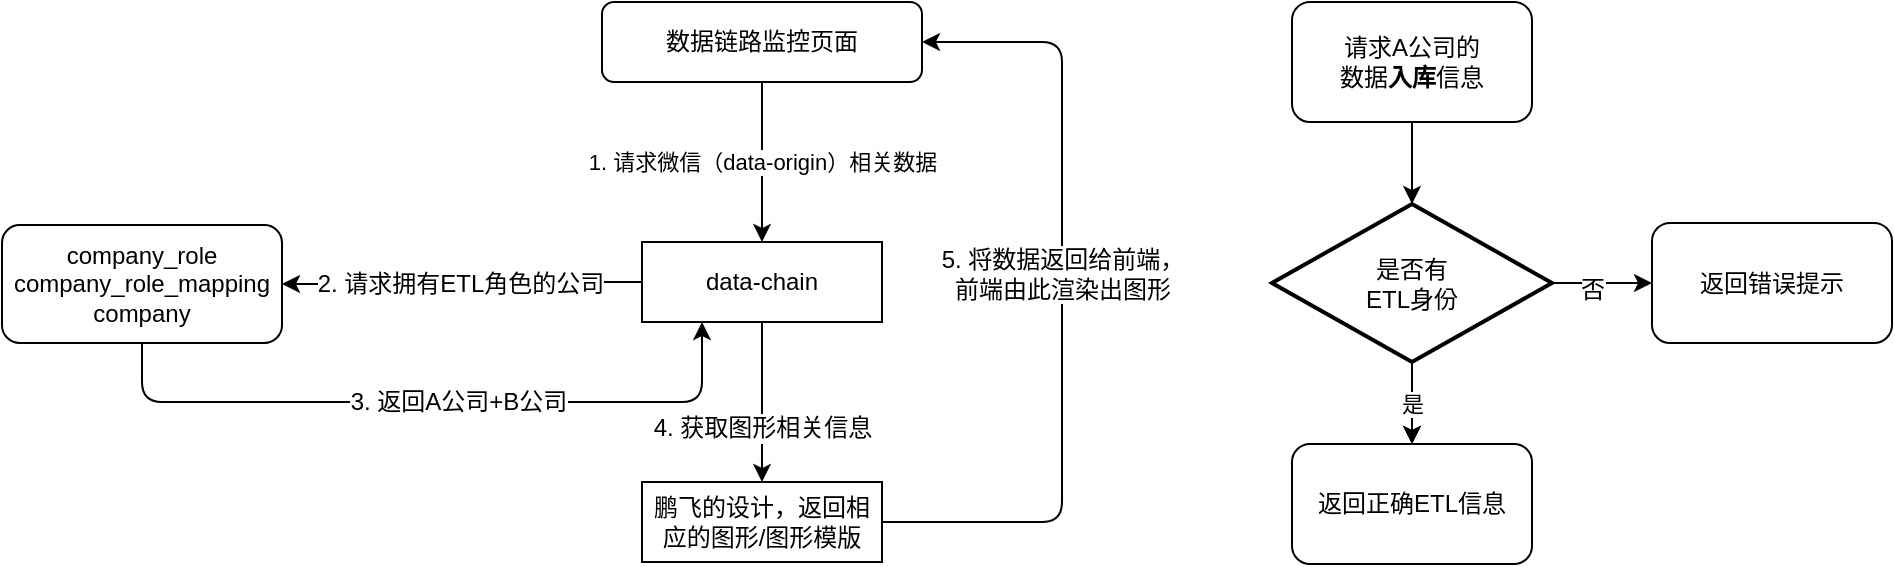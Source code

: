 <mxfile version="11.0.0" type="github"><diagram id="T-V5JvOl056gbNkHQdEK" name="Page-1"><mxGraphModel dx="1637" dy="525" grid="1" gridSize="10" guides="1" tooltips="1" connect="1" arrows="1" fold="1" page="1" pageScale="1" pageWidth="850" pageHeight="1100" math="0" shadow="0"><root><mxCell id="0"/><mxCell id="1" parent="0"/><mxCell id="ouUgYT5zcRMZrJ-F9wep-1" value="1. 请求微信（data-origin）相关数据" style="edgeStyle=orthogonalEdgeStyle;rounded=0;orthogonalLoop=1;jettySize=auto;html=1;" edge="1" parent="1" source="ouUgYT5zcRMZrJ-F9wep-2" target="ouUgYT5zcRMZrJ-F9wep-7"><mxGeometry relative="1" as="geometry"/></mxCell><mxCell id="ouUgYT5zcRMZrJ-F9wep-2" value="数据链路监控页面" style="rounded=1;whiteSpace=wrap;html=1;" vertex="1" parent="1"><mxGeometry x="130" y="40" width="160" height="40" as="geometry"/></mxCell><mxCell id="ouUgYT5zcRMZrJ-F9wep-3" value="" style="edgeStyle=orthogonalEdgeStyle;rounded=0;orthogonalLoop=1;jettySize=auto;html=1;" edge="1" parent="1" source="ouUgYT5zcRMZrJ-F9wep-7" target="ouUgYT5zcRMZrJ-F9wep-9"><mxGeometry relative="1" as="geometry"/></mxCell><mxCell id="ouUgYT5zcRMZrJ-F9wep-4" value="2. 请求拥有ETL角色的公司" style="text;html=1;resizable=0;points=[];align=center;verticalAlign=middle;labelBackgroundColor=#ffffff;" vertex="1" connectable="0" parent="ouUgYT5zcRMZrJ-F9wep-3"><mxGeometry y="-1" relative="1" as="geometry"><mxPoint as="offset"/></mxGeometry></mxCell><mxCell id="ouUgYT5zcRMZrJ-F9wep-5" value="" style="edgeStyle=orthogonalEdgeStyle;rounded=0;orthogonalLoop=1;jettySize=auto;html=1;" edge="1" parent="1" source="ouUgYT5zcRMZrJ-F9wep-7" target="ouUgYT5zcRMZrJ-F9wep-8"><mxGeometry relative="1" as="geometry"/></mxCell><mxCell id="ouUgYT5zcRMZrJ-F9wep-6" value="4. 获取图形相关信息" style="text;html=1;resizable=0;points=[];align=center;verticalAlign=middle;labelBackgroundColor=#ffffff;" vertex="1" connectable="0" parent="ouUgYT5zcRMZrJ-F9wep-5"><mxGeometry x="-0.208" y="-1" relative="1" as="geometry"><mxPoint x="1" y="21" as="offset"/></mxGeometry></mxCell><mxCell id="ouUgYT5zcRMZrJ-F9wep-7" value="data-chain" style="rounded=1;whiteSpace=wrap;html=1;arcSize=0;" vertex="1" parent="1"><mxGeometry x="150" y="160" width="120" height="40" as="geometry"/></mxCell><mxCell id="ouUgYT5zcRMZrJ-F9wep-8" value="鹏飞的设计，返回相应的图形/图形模版" style="rounded=1;whiteSpace=wrap;html=1;arcSize=0;" vertex="1" parent="1"><mxGeometry x="150" y="280" width="120" height="40" as="geometry"/></mxCell><mxCell id="ouUgYT5zcRMZrJ-F9wep-9" value="company_role&lt;br&gt;company_role_mapping&lt;br&gt;company" style="rounded=1;whiteSpace=wrap;html=1;" vertex="1" parent="1"><mxGeometry x="-170" y="151.5" width="140" height="59" as="geometry"/></mxCell><mxCell id="ouUgYT5zcRMZrJ-F9wep-10" value="" style="edgeStyle=elbowEdgeStyle;elbow=horizontal;endArrow=classic;html=1;exitX=0.5;exitY=1;exitDx=0;exitDy=0;entryX=0.25;entryY=1;entryDx=0;entryDy=0;" edge="1" parent="1" source="ouUgYT5zcRMZrJ-F9wep-9" target="ouUgYT5zcRMZrJ-F9wep-7"><mxGeometry width="50" height="50" relative="1" as="geometry"><mxPoint x="310" y="310" as="sourcePoint"/><mxPoint x="410" y="250" as="targetPoint"/><Array as="points"><mxPoint x="-10" y="240"/><mxPoint x="160" y="300"/></Array></mxGeometry></mxCell><mxCell id="ouUgYT5zcRMZrJ-F9wep-11" value="3. 返回A公司+B公司" style="text;html=1;resizable=0;points=[];align=center;verticalAlign=middle;labelBackgroundColor=#ffffff;" vertex="1" connectable="0" parent="ouUgYT5zcRMZrJ-F9wep-10"><mxGeometry x="0.071" relative="1" as="geometry"><mxPoint as="offset"/></mxGeometry></mxCell><mxCell id="ouUgYT5zcRMZrJ-F9wep-12" value="" style="edgeStyle=elbowEdgeStyle;elbow=horizontal;endArrow=classic;html=1;exitX=1;exitY=0.5;exitDx=0;exitDy=0;entryX=1;entryY=0.5;entryDx=0;entryDy=0;" edge="1" parent="1" source="ouUgYT5zcRMZrJ-F9wep-8" target="ouUgYT5zcRMZrJ-F9wep-2"><mxGeometry width="50" height="50" relative="1" as="geometry"><mxPoint x="325" y="180" as="sourcePoint"/><mxPoint x="315" y="50" as="targetPoint"/><Array as="points"><mxPoint x="360" y="200"/><mxPoint x="390" y="130"/><mxPoint x="395" y="110"/></Array></mxGeometry></mxCell><mxCell id="ouUgYT5zcRMZrJ-F9wep-13" value="5. 将数据返回给前端，&lt;br&gt;前端由此渲染出图形" style="text;html=1;resizable=0;points=[];align=center;verticalAlign=middle;labelBackgroundColor=#ffffff;" vertex="1" connectable="0" parent="ouUgYT5zcRMZrJ-F9wep-12"><mxGeometry x="0.071" relative="1" as="geometry"><mxPoint as="offset"/></mxGeometry></mxCell><mxCell id="ouUgYT5zcRMZrJ-F9wep-14" value="" style="edgeStyle=orthogonalEdgeStyle;rounded=0;orthogonalLoop=1;jettySize=auto;html=1;entryX=0.5;entryY=0;entryDx=0;entryDy=0;entryPerimeter=0;" edge="1" parent="1" source="ouUgYT5zcRMZrJ-F9wep-15" target="ouUgYT5zcRMZrJ-F9wep-20"><mxGeometry relative="1" as="geometry"><mxPoint x="535" y="180" as="targetPoint"/></mxGeometry></mxCell><mxCell id="ouUgYT5zcRMZrJ-F9wep-15" value="请求A公司的&lt;br&gt;数据&lt;b&gt;入库&lt;/b&gt;信息" style="rounded=1;whiteSpace=wrap;html=1;" vertex="1" parent="1"><mxGeometry x="475" y="40" width="120" height="60" as="geometry"/></mxCell><mxCell id="ouUgYT5zcRMZrJ-F9wep-16" value="" style="edgeStyle=orthogonalEdgeStyle;rounded=0;orthogonalLoop=1;jettySize=auto;html=1;entryX=0;entryY=0.5;entryDx=0;entryDy=0;" edge="1" parent="1" source="ouUgYT5zcRMZrJ-F9wep-20" target="ouUgYT5zcRMZrJ-F9wep-21"><mxGeometry relative="1" as="geometry"><mxPoint x="696.5" y="180.5" as="targetPoint"/></mxGeometry></mxCell><mxCell id="ouUgYT5zcRMZrJ-F9wep-17" value="否" style="text;html=1;resizable=0;points=[];align=center;verticalAlign=middle;labelBackgroundColor=#ffffff;" vertex="1" connectable="0" parent="ouUgYT5zcRMZrJ-F9wep-16"><mxGeometry y="-6" relative="1" as="geometry"><mxPoint x="-5" y="-3" as="offset"/></mxGeometry></mxCell><mxCell id="ouUgYT5zcRMZrJ-F9wep-18" value="" style="edgeStyle=orthogonalEdgeStyle;rounded=0;orthogonalLoop=1;jettySize=auto;html=1;" edge="1" parent="1" source="ouUgYT5zcRMZrJ-F9wep-20" target="ouUgYT5zcRMZrJ-F9wep-22"><mxGeometry relative="1" as="geometry"/></mxCell><mxCell id="ouUgYT5zcRMZrJ-F9wep-19" value="是" style="edgeStyle=orthogonalEdgeStyle;rounded=0;orthogonalLoop=1;jettySize=auto;html=1;" edge="1" parent="1" source="ouUgYT5zcRMZrJ-F9wep-20" target="ouUgYT5zcRMZrJ-F9wep-22"><mxGeometry relative="1" as="geometry"/></mxCell><mxCell id="ouUgYT5zcRMZrJ-F9wep-20" value="是否有&lt;br&gt;ETL身份" style="strokeWidth=2;html=1;shape=mxgraph.flowchart.decision;whiteSpace=wrap;" vertex="1" parent="1"><mxGeometry x="465" y="141" width="140" height="79" as="geometry"/></mxCell><mxCell id="ouUgYT5zcRMZrJ-F9wep-21" value="返回错误提示" style="rounded=1;whiteSpace=wrap;html=1;" vertex="1" parent="1"><mxGeometry x="655" y="150.5" width="120" height="60" as="geometry"/></mxCell><mxCell id="ouUgYT5zcRMZrJ-F9wep-22" value="返回正确ETL信息" style="rounded=1;whiteSpace=wrap;html=1;" vertex="1" parent="1"><mxGeometry x="475" y="261" width="120" height="60" as="geometry"/></mxCell></root></mxGraphModel></diagram></mxfile>